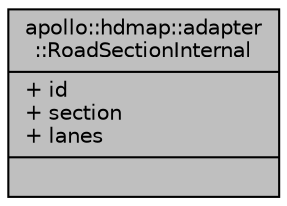 digraph "apollo::hdmap::adapter::RoadSectionInternal"
{
  edge [fontname="Helvetica",fontsize="10",labelfontname="Helvetica",labelfontsize="10"];
  node [fontname="Helvetica",fontsize="10",shape=record];
  Node1 [label="{apollo::hdmap::adapter\l::RoadSectionInternal\n|+ id\l+ section\l+ lanes\l|}",height=0.2,width=0.4,color="black", fillcolor="grey75", style="filled" fontcolor="black"];
}
